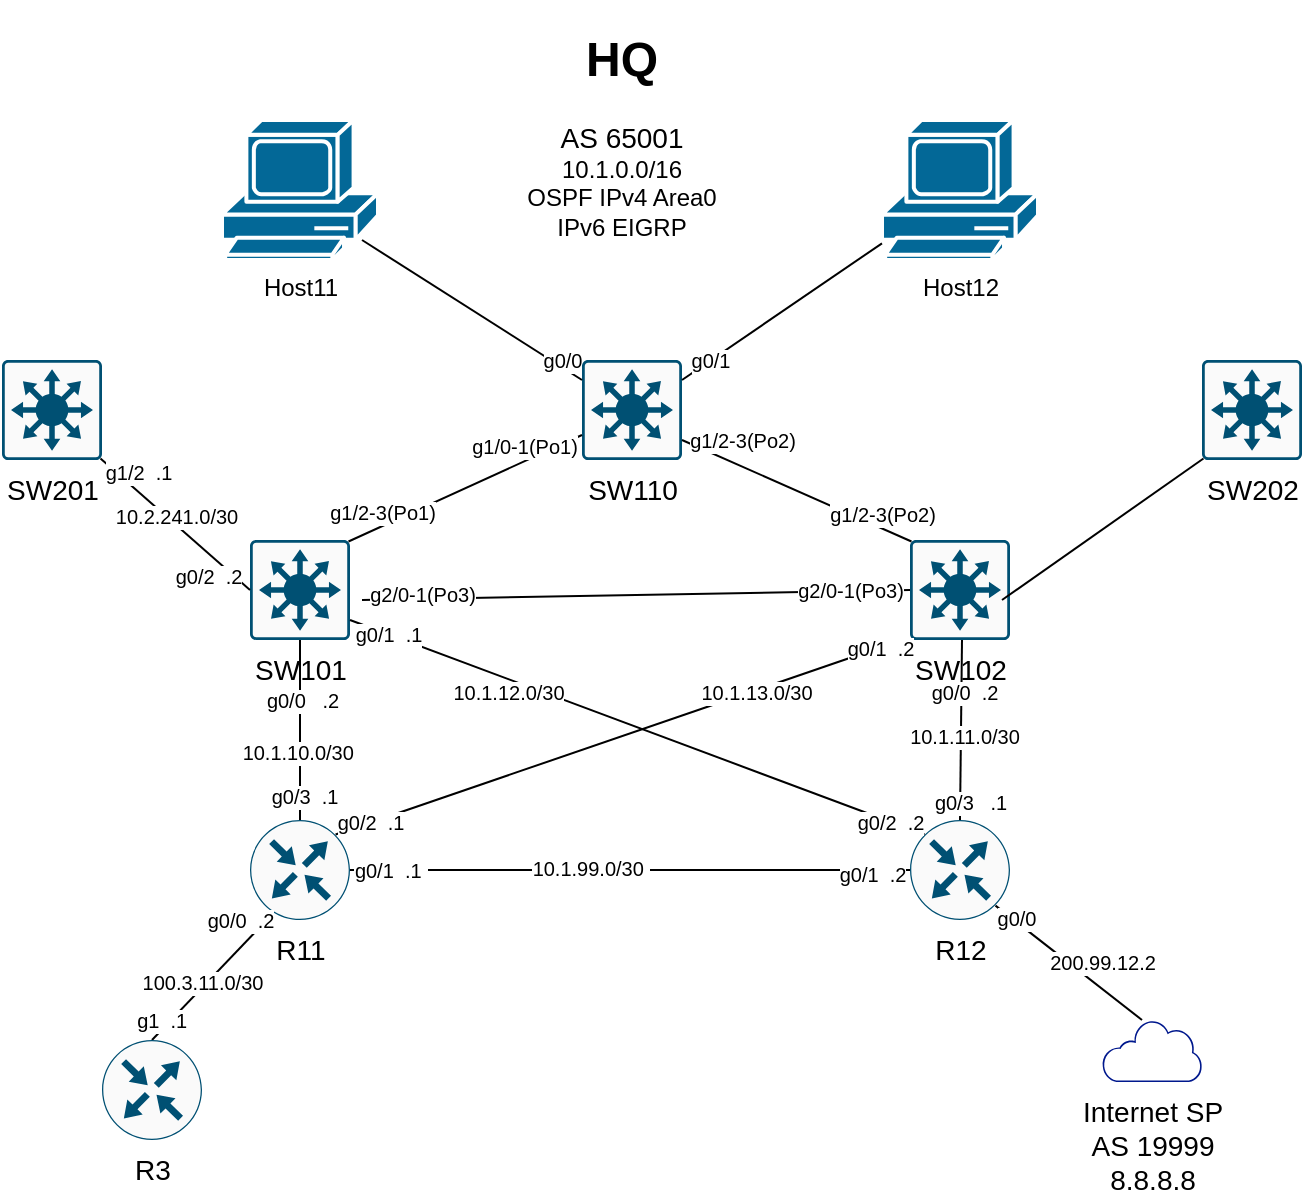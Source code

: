 <mxfile version="17.5.0" type="github">
  <diagram id="ce1GtgoNdSxTXqw0j8kx" name="Page-1">
    <mxGraphModel dx="1298" dy="802" grid="1" gridSize="10" guides="1" tooltips="1" connect="1" arrows="1" fold="1" page="1" pageScale="1" pageWidth="827" pageHeight="1169" math="0" shadow="0">
      <root>
        <mxCell id="0" />
        <mxCell id="1" parent="0" />
        <mxCell id="ygTqXombfREkRNXZ_lQi-1" value="Host11" style="shape=mxgraph.cisco.computers_and_peripherals.pc;html=1;pointerEvents=1;dashed=0;fillColor=#036897;strokeColor=#ffffff;strokeWidth=2;verticalLabelPosition=bottom;verticalAlign=top;align=center;outlineConnect=0;" vertex="1" parent="1">
          <mxGeometry x="170" y="80" width="78" height="70" as="geometry" />
        </mxCell>
        <mxCell id="ygTqXombfREkRNXZ_lQi-2" value="Host12" style="shape=mxgraph.cisco.computers_and_peripherals.pc;html=1;pointerEvents=1;dashed=0;fillColor=#036897;strokeColor=#ffffff;strokeWidth=2;verticalLabelPosition=bottom;verticalAlign=top;align=center;outlineConnect=0;" vertex="1" parent="1">
          <mxGeometry x="500" y="80" width="78" height="70" as="geometry" />
        </mxCell>
        <mxCell id="ygTqXombfREkRNXZ_lQi-3" value="&lt;h1&gt;HQ&lt;/h1&gt;&lt;div&gt;&lt;font style=&quot;font-size: 14px&quot;&gt;AS 65001&lt;/font&gt;&lt;/div&gt;&lt;div&gt;10.1.0.0/16&lt;/div&gt;&lt;div&gt;OSPF IPv4 Area0&lt;/div&gt;&lt;div&gt;IPv6 EIGRP&lt;/div&gt;" style="text;html=1;strokeColor=none;fillColor=none;spacing=5;spacingTop=-20;whiteSpace=wrap;overflow=hidden;rounded=0;align=center;" vertex="1" parent="1">
          <mxGeometry x="310" y="30" width="120" height="120" as="geometry" />
        </mxCell>
        <mxCell id="ygTqXombfREkRNXZ_lQi-4" value="SW110" style="sketch=0;points=[[0.015,0.015,0],[0.985,0.015,0],[0.985,0.985,0],[0.015,0.985,0],[0.25,0,0],[0.5,0,0],[0.75,0,0],[1,0.25,0],[1,0.5,0],[1,0.75,0],[0.75,1,0],[0.5,1,0],[0.25,1,0],[0,0.75,0],[0,0.5,0],[0,0.25,0]];verticalLabelPosition=bottom;html=1;verticalAlign=top;aspect=fixed;align=center;pointerEvents=1;shape=mxgraph.cisco19.rect;prIcon=l3_switch;fillColor=#FAFAFA;strokeColor=#005073;fontSize=14;" vertex="1" parent="1">
          <mxGeometry x="350" y="200" width="50" height="50" as="geometry" />
        </mxCell>
        <mxCell id="ygTqXombfREkRNXZ_lQi-5" value="SW101" style="sketch=0;points=[[0.015,0.015,0],[0.985,0.015,0],[0.985,0.985,0],[0.015,0.985,0],[0.25,0,0],[0.5,0,0],[0.75,0,0],[1,0.25,0],[1,0.5,0],[1,0.75,0],[0.75,1,0],[0.5,1,0],[0.25,1,0],[0,0.75,0],[0,0.5,0],[0,0.25,0]];verticalLabelPosition=bottom;html=1;verticalAlign=top;aspect=fixed;align=center;pointerEvents=1;shape=mxgraph.cisco19.rect;prIcon=l3_switch;fillColor=#FAFAFA;strokeColor=#005073;fontSize=14;" vertex="1" parent="1">
          <mxGeometry x="184" y="290" width="50" height="50" as="geometry" />
        </mxCell>
        <mxCell id="ygTqXombfREkRNXZ_lQi-6" value="SW102" style="sketch=0;points=[[0.015,0.015,0],[0.985,0.015,0],[0.985,0.985,0],[0.015,0.985,0],[0.25,0,0],[0.5,0,0],[0.75,0,0],[1,0.25,0],[1,0.5,0],[1,0.75,0],[0.75,1,0],[0.5,1,0],[0.25,1,0],[0,0.75,0],[0,0.5,0],[0,0.25,0]];verticalLabelPosition=bottom;html=1;verticalAlign=top;aspect=fixed;align=center;pointerEvents=1;shape=mxgraph.cisco19.rect;prIcon=l3_switch;fillColor=#FAFAFA;strokeColor=#005073;fontSize=14;" vertex="1" parent="1">
          <mxGeometry x="514" y="290" width="50" height="50" as="geometry" />
        </mxCell>
        <mxCell id="ygTqXombfREkRNXZ_lQi-7" value="R11" style="sketch=0;points=[[0.5,0,0],[1,0.5,0],[0.5,1,0],[0,0.5,0],[0.145,0.145,0],[0.856,0.145,0],[0.855,0.856,0],[0.145,0.855,0]];verticalLabelPosition=bottom;html=1;verticalAlign=top;aspect=fixed;align=center;pointerEvents=1;shape=mxgraph.cisco19.rect;prIcon=router;fillColor=#FAFAFA;strokeColor=#005073;fontSize=14;" vertex="1" parent="1">
          <mxGeometry x="184" y="430" width="50" height="50" as="geometry" />
        </mxCell>
        <mxCell id="ygTqXombfREkRNXZ_lQi-8" value="R12" style="sketch=0;points=[[0.5,0,0],[1,0.5,0],[0.5,1,0],[0,0.5,0],[0.145,0.145,0],[0.856,0.145,0],[0.855,0.856,0],[0.145,0.855,0]];verticalLabelPosition=bottom;html=1;verticalAlign=top;aspect=fixed;align=center;pointerEvents=1;shape=mxgraph.cisco19.rect;prIcon=router;fillColor=#FAFAFA;strokeColor=#005073;fontSize=14;" vertex="1" parent="1">
          <mxGeometry x="514" y="430" width="50" height="50" as="geometry" />
        </mxCell>
        <mxCell id="ygTqXombfREkRNXZ_lQi-10" value="" style="endArrow=none;html=1;rounded=0;fontSize=14;" edge="1" parent="1" target="ygTqXombfREkRNXZ_lQi-2">
          <mxGeometry width="50" height="50" relative="1" as="geometry">
            <mxPoint x="400" y="210" as="sourcePoint" />
            <mxPoint x="450" y="160" as="targetPoint" />
          </mxGeometry>
        </mxCell>
        <mxCell id="ygTqXombfREkRNXZ_lQi-26" value="g0/1" style="edgeLabel;html=1;align=center;verticalAlign=middle;resizable=0;points=[];fontSize=10;" vertex="1" connectable="0" parent="ygTqXombfREkRNXZ_lQi-10">
          <mxGeometry x="-0.766" y="-1" relative="1" as="geometry">
            <mxPoint x="2" y="-3" as="offset" />
          </mxGeometry>
        </mxCell>
        <mxCell id="ygTqXombfREkRNXZ_lQi-12" value="" style="endArrow=none;html=1;rounded=0;fontSize=14;" edge="1" parent="1">
          <mxGeometry width="50" height="50" relative="1" as="geometry">
            <mxPoint x="350" y="210" as="sourcePoint" />
            <mxPoint x="240" y="140" as="targetPoint" />
          </mxGeometry>
        </mxCell>
        <mxCell id="ygTqXombfREkRNXZ_lQi-25" value="g0/0" style="edgeLabel;html=1;align=center;verticalAlign=middle;resizable=0;points=[];fontSize=10;" vertex="1" connectable="0" parent="ygTqXombfREkRNXZ_lQi-12">
          <mxGeometry x="-0.612" y="1" relative="1" as="geometry">
            <mxPoint x="12" y="3" as="offset" />
          </mxGeometry>
        </mxCell>
        <mxCell id="ygTqXombfREkRNXZ_lQi-13" value="" style="endArrow=none;html=1;rounded=0;fontSize=14;entryX=0;entryY=0.75;entryDx=0;entryDy=0;entryPerimeter=0;exitX=0.985;exitY=0.015;exitDx=0;exitDy=0;exitPerimeter=0;" edge="1" parent="1" source="ygTqXombfREkRNXZ_lQi-5" target="ygTqXombfREkRNXZ_lQi-4">
          <mxGeometry width="50" height="50" relative="1" as="geometry">
            <mxPoint x="230" y="330" as="sourcePoint" />
            <mxPoint x="280" y="280" as="targetPoint" />
          </mxGeometry>
        </mxCell>
        <mxCell id="ygTqXombfREkRNXZ_lQi-27" value="g1/0-1(Po1)" style="edgeLabel;html=1;align=center;verticalAlign=middle;resizable=0;points=[];fontSize=10;" vertex="1" connectable="0" parent="ygTqXombfREkRNXZ_lQi-13">
          <mxGeometry x="0.469" y="2" relative="1" as="geometry">
            <mxPoint x="2" y="-7" as="offset" />
          </mxGeometry>
        </mxCell>
        <mxCell id="ygTqXombfREkRNXZ_lQi-29" value="g1/2-3(Po1)" style="edgeLabel;html=1;align=center;verticalAlign=middle;resizable=0;points=[];fontSize=10;" vertex="1" connectable="0" parent="ygTqXombfREkRNXZ_lQi-13">
          <mxGeometry x="-0.75" relative="1" as="geometry">
            <mxPoint x="2" y="-8" as="offset" />
          </mxGeometry>
        </mxCell>
        <mxCell id="ygTqXombfREkRNXZ_lQi-14" value="" style="endArrow=none;html=1;rounded=0;fontSize=14;exitX=0.856;exitY=0.145;exitDx=0;exitDy=0;exitPerimeter=0;" edge="1" parent="1" source="ygTqXombfREkRNXZ_lQi-7">
          <mxGeometry width="50" height="50" relative="1" as="geometry">
            <mxPoint x="234" y="450" as="sourcePoint" />
            <mxPoint x="510" y="340" as="targetPoint" />
          </mxGeometry>
        </mxCell>
        <mxCell id="ygTqXombfREkRNXZ_lQi-34" value="g0/2&amp;nbsp; .1" style="edgeLabel;html=1;align=center;verticalAlign=middle;resizable=0;points=[];fontSize=10;" vertex="1" connectable="0" parent="ygTqXombfREkRNXZ_lQi-14">
          <mxGeometry x="-0.875" y="1" relative="1" as="geometry">
            <mxPoint as="offset" />
          </mxGeometry>
        </mxCell>
        <mxCell id="ygTqXombfREkRNXZ_lQi-52" value="10.1.13.0/30" style="edgeLabel;html=1;align=center;verticalAlign=middle;resizable=0;points=[];fontSize=10;" vertex="1" connectable="0" parent="ygTqXombfREkRNXZ_lQi-14">
          <mxGeometry x="0.545" y="2" relative="1" as="geometry">
            <mxPoint x="-8" y="6" as="offset" />
          </mxGeometry>
        </mxCell>
        <mxCell id="ygTqXombfREkRNXZ_lQi-60" value="g0/1&amp;nbsp; .2" style="edgeLabel;html=1;align=center;verticalAlign=middle;resizable=0;points=[];fontSize=10;" vertex="1" connectable="0" parent="ygTqXombfREkRNXZ_lQi-14">
          <mxGeometry x="0.923" relative="1" as="geometry">
            <mxPoint as="offset" />
          </mxGeometry>
        </mxCell>
        <mxCell id="ygTqXombfREkRNXZ_lQi-15" value="" style="endArrow=none;html=1;rounded=0;fontSize=14;entryX=0.015;entryY=0.015;entryDx=0;entryDy=0;entryPerimeter=0;" edge="1" parent="1" target="ygTqXombfREkRNXZ_lQi-6">
          <mxGeometry width="50" height="50" relative="1" as="geometry">
            <mxPoint x="400" y="240" as="sourcePoint" />
            <mxPoint x="510" y="310" as="targetPoint" />
          </mxGeometry>
        </mxCell>
        <mxCell id="ygTqXombfREkRNXZ_lQi-28" value="g1/2-3(Po2)" style="edgeLabel;html=1;align=center;verticalAlign=middle;resizable=0;points=[];fontSize=10;" vertex="1" connectable="0" parent="ygTqXombfREkRNXZ_lQi-15">
          <mxGeometry x="-0.804" y="-1" relative="1" as="geometry">
            <mxPoint x="19" y="-6" as="offset" />
          </mxGeometry>
        </mxCell>
        <mxCell id="ygTqXombfREkRNXZ_lQi-30" value="g1/2-3(Po2)" style="edgeLabel;html=1;align=center;verticalAlign=middle;resizable=0;points=[];fontSize=10;" vertex="1" connectable="0" parent="ygTqXombfREkRNXZ_lQi-15">
          <mxGeometry x="0.602" relative="1" as="geometry">
            <mxPoint x="8" y="-4" as="offset" />
          </mxGeometry>
        </mxCell>
        <mxCell id="ygTqXombfREkRNXZ_lQi-16" value="" style="endArrow=none;html=1;rounded=0;fontSize=14;entryX=0.145;entryY=0.145;entryDx=0;entryDy=0;entryPerimeter=0;" edge="1" parent="1" target="ygTqXombfREkRNXZ_lQi-8">
          <mxGeometry width="50" height="50" relative="1" as="geometry">
            <mxPoint x="234" y="330" as="sourcePoint" />
            <mxPoint x="520" y="440" as="targetPoint" />
          </mxGeometry>
        </mxCell>
        <mxCell id="ygTqXombfREkRNXZ_lQi-31" value="g0/1&amp;nbsp; .1" style="edgeLabel;html=1;align=center;verticalAlign=middle;resizable=0;points=[];fontSize=10;" vertex="1" connectable="0" parent="ygTqXombfREkRNXZ_lQi-16">
          <mxGeometry x="-0.899" y="-1" relative="1" as="geometry">
            <mxPoint x="5" as="offset" />
          </mxGeometry>
        </mxCell>
        <mxCell id="ygTqXombfREkRNXZ_lQi-37" value="g0/2&amp;nbsp; .2" style="edgeLabel;html=1;align=center;verticalAlign=middle;resizable=0;points=[];fontSize=10;" vertex="1" connectable="0" parent="ygTqXombfREkRNXZ_lQi-16">
          <mxGeometry x="0.879" relative="1" as="geometry">
            <mxPoint as="offset" />
          </mxGeometry>
        </mxCell>
        <mxCell id="ygTqXombfREkRNXZ_lQi-51" value="10.1.12.0/30" style="edgeLabel;html=1;align=center;verticalAlign=middle;resizable=0;points=[];fontSize=10;" vertex="1" connectable="0" parent="ygTqXombfREkRNXZ_lQi-16">
          <mxGeometry x="-0.584" y="1" relative="1" as="geometry">
            <mxPoint x="18" y="14" as="offset" />
          </mxGeometry>
        </mxCell>
        <mxCell id="ygTqXombfREkRNXZ_lQi-17" value="" style="endArrow=none;html=1;rounded=0;fontSize=14;exitX=0.5;exitY=0;exitDx=0;exitDy=0;exitPerimeter=0;" edge="1" parent="1" source="ygTqXombfREkRNXZ_lQi-7" target="ygTqXombfREkRNXZ_lQi-5">
          <mxGeometry width="50" height="50" relative="1" as="geometry">
            <mxPoint x="120" y="420" as="sourcePoint" />
            <mxPoint x="170" y="370" as="targetPoint" />
          </mxGeometry>
        </mxCell>
        <mxCell id="ygTqXombfREkRNXZ_lQi-32" value="g0/0&amp;nbsp; &amp;nbsp;.2" style="edgeLabel;html=1;align=center;verticalAlign=middle;resizable=0;points=[];fontSize=10;" vertex="1" connectable="0" parent="ygTqXombfREkRNXZ_lQi-17">
          <mxGeometry x="0.211" y="-3" relative="1" as="geometry">
            <mxPoint x="-2" y="-6" as="offset" />
          </mxGeometry>
        </mxCell>
        <mxCell id="ygTqXombfREkRNXZ_lQi-33" value="g0/3&amp;nbsp; .1" style="edgeLabel;html=1;align=center;verticalAlign=middle;resizable=0;points=[];fontSize=10;" vertex="1" connectable="0" parent="ygTqXombfREkRNXZ_lQi-17">
          <mxGeometry x="-0.7" y="-2" relative="1" as="geometry">
            <mxPoint y="1" as="offset" />
          </mxGeometry>
        </mxCell>
        <mxCell id="ygTqXombfREkRNXZ_lQi-50" value="10.1.10.0/30&amp;nbsp;" style="edgeLabel;html=1;align=center;verticalAlign=middle;resizable=0;points=[];fontSize=10;" vertex="1" connectable="0" parent="ygTqXombfREkRNXZ_lQi-17">
          <mxGeometry x="-0.211" relative="1" as="geometry">
            <mxPoint y="1" as="offset" />
          </mxGeometry>
        </mxCell>
        <mxCell id="ygTqXombfREkRNXZ_lQi-19" value="" style="endArrow=none;html=1;rounded=0;fontSize=14;exitX=0.5;exitY=0;exitDx=0;exitDy=0;exitPerimeter=0;" edge="1" parent="1" source="ygTqXombfREkRNXZ_lQi-8">
          <mxGeometry width="50" height="50" relative="1" as="geometry">
            <mxPoint x="490" y="390" as="sourcePoint" />
            <mxPoint x="540" y="340" as="targetPoint" />
          </mxGeometry>
        </mxCell>
        <mxCell id="ygTqXombfREkRNXZ_lQi-53" value="10.1.11.0/30" style="edgeLabel;html=1;align=center;verticalAlign=middle;resizable=0;points=[];fontSize=10;" vertex="1" connectable="0" parent="ygTqXombfREkRNXZ_lQi-19">
          <mxGeometry x="-0.055" y="-1" relative="1" as="geometry">
            <mxPoint as="offset" />
          </mxGeometry>
        </mxCell>
        <mxCell id="ygTqXombfREkRNXZ_lQi-58" value="g0/0&amp;nbsp; .2" style="edgeLabel;html=1;align=center;verticalAlign=middle;resizable=0;points=[];fontSize=10;" vertex="1" connectable="0" parent="ygTqXombfREkRNXZ_lQi-19">
          <mxGeometry x="0.478" y="-1" relative="1" as="geometry">
            <mxPoint y="2" as="offset" />
          </mxGeometry>
        </mxCell>
        <mxCell id="ygTqXombfREkRNXZ_lQi-59" value="g0/3&amp;nbsp; &amp;nbsp;.1" style="edgeLabel;html=1;align=center;verticalAlign=middle;resizable=0;points=[];fontSize=10;" vertex="1" connectable="0" parent="ygTqXombfREkRNXZ_lQi-19">
          <mxGeometry x="-0.678" y="-1" relative="1" as="geometry">
            <mxPoint x="4" y="5" as="offset" />
          </mxGeometry>
        </mxCell>
        <mxCell id="ygTqXombfREkRNXZ_lQi-20" value="" style="endArrow=none;html=1;rounded=0;fontSize=14;entryX=0;entryY=0.5;entryDx=0;entryDy=0;entryPerimeter=0;" edge="1" parent="1" target="ygTqXombfREkRNXZ_lQi-6">
          <mxGeometry width="50" height="50" relative="1" as="geometry">
            <mxPoint x="240" y="320" as="sourcePoint" />
            <mxPoint x="280" y="270" as="targetPoint" />
          </mxGeometry>
        </mxCell>
        <mxCell id="ygTqXombfREkRNXZ_lQi-21" value="&lt;font style=&quot;font-size: 10px&quot;&gt;g2/0-1(Po3)&lt;/font&gt;" style="edgeLabel;html=1;align=center;verticalAlign=middle;resizable=0;points=[];fontSize=14;" vertex="1" connectable="0" parent="ygTqXombfREkRNXZ_lQi-20">
          <mxGeometry x="0.847" y="-2" relative="1" as="geometry">
            <mxPoint x="-9" y="-4" as="offset" />
          </mxGeometry>
        </mxCell>
        <mxCell id="ygTqXombfREkRNXZ_lQi-24" value="g2/0-1(Po3)" style="edgeLabel;html=1;align=center;verticalAlign=middle;resizable=0;points=[];fontSize=10;" vertex="1" connectable="0" parent="ygTqXombfREkRNXZ_lQi-20">
          <mxGeometry x="-0.759" y="-1" relative="1" as="geometry">
            <mxPoint x="-3" y="-4" as="offset" />
          </mxGeometry>
        </mxCell>
        <mxCell id="ygTqXombfREkRNXZ_lQi-23" value="" style="endArrow=none;html=1;rounded=0;fontSize=14;entryX=0;entryY=0.5;entryDx=0;entryDy=0;entryPerimeter=0;exitX=1;exitY=0.5;exitDx=0;exitDy=0;exitPerimeter=0;" edge="1" parent="1" source="ygTqXombfREkRNXZ_lQi-7" target="ygTqXombfREkRNXZ_lQi-8">
          <mxGeometry width="50" height="50" relative="1" as="geometry">
            <mxPoint x="220" y="480" as="sourcePoint" />
            <mxPoint x="270" y="430" as="targetPoint" />
          </mxGeometry>
        </mxCell>
        <mxCell id="ygTqXombfREkRNXZ_lQi-35" value="g0/1&amp;nbsp; .1&amp;nbsp;" style="edgeLabel;html=1;align=center;verticalAlign=middle;resizable=0;points=[];fontSize=10;" vertex="1" connectable="0" parent="ygTqXombfREkRNXZ_lQi-23">
          <mxGeometry x="-0.714" y="-2" relative="1" as="geometry">
            <mxPoint x="-20" y="-2" as="offset" />
          </mxGeometry>
        </mxCell>
        <mxCell id="ygTqXombfREkRNXZ_lQi-38" value="g0/1&amp;nbsp; .2" style="edgeLabel;html=1;align=center;verticalAlign=middle;resizable=0;points=[];fontSize=10;" vertex="1" connectable="0" parent="ygTqXombfREkRNXZ_lQi-23">
          <mxGeometry x="0.864" y="-1" relative="1" as="geometry">
            <mxPoint y="1" as="offset" />
          </mxGeometry>
        </mxCell>
        <mxCell id="ygTqXombfREkRNXZ_lQi-54" value="10.1.99.0/30&amp;nbsp;" style="edgeLabel;html=1;align=center;verticalAlign=middle;resizable=0;points=[];fontSize=10;" vertex="1" connectable="0" parent="ygTqXombfREkRNXZ_lQi-23">
          <mxGeometry x="-0.143" y="2" relative="1" as="geometry">
            <mxPoint y="1" as="offset" />
          </mxGeometry>
        </mxCell>
        <mxCell id="ygTqXombfREkRNXZ_lQi-39" value="" style="endArrow=none;html=1;rounded=0;fontSize=10;entryX=0.12;entryY=1.05;entryDx=0;entryDy=0;entryPerimeter=0;exitX=0.5;exitY=0;exitDx=0;exitDy=0;exitPerimeter=0;" edge="1" parent="1" source="ygTqXombfREkRNXZ_lQi-43" target="ygTqXombfREkRNXZ_lQi-7">
          <mxGeometry width="50" height="50" relative="1" as="geometry">
            <mxPoint x="150" y="530" as="sourcePoint" />
            <mxPoint x="200" y="480" as="targetPoint" />
          </mxGeometry>
        </mxCell>
        <mxCell id="ygTqXombfREkRNXZ_lQi-41" value="g0/0&amp;nbsp; .2" style="edgeLabel;html=1;align=center;verticalAlign=middle;resizable=0;points=[];fontSize=10;" vertex="1" connectable="0" parent="ygTqXombfREkRNXZ_lQi-39">
          <mxGeometry x="0.311" y="-1" relative="1" as="geometry">
            <mxPoint x="7" y="-23" as="offset" />
          </mxGeometry>
        </mxCell>
        <mxCell id="ygTqXombfREkRNXZ_lQi-55" value="100.3.11.0/30" style="edgeLabel;html=1;align=center;verticalAlign=middle;resizable=0;points=[];fontSize=10;" vertex="1" connectable="0" parent="ygTqXombfREkRNXZ_lQi-39">
          <mxGeometry x="-0.278" y="1" relative="1" as="geometry">
            <mxPoint x="6" y="-8" as="offset" />
          </mxGeometry>
        </mxCell>
        <mxCell id="ygTqXombfREkRNXZ_lQi-56" value="g1&amp;nbsp; .1&amp;nbsp;" style="edgeLabel;html=1;align=center;verticalAlign=middle;resizable=0;points=[];fontSize=10;" vertex="1" connectable="0" parent="ygTqXombfREkRNXZ_lQi-39">
          <mxGeometry x="-0.565" y="-1" relative="1" as="geometry">
            <mxPoint x="-7" y="2" as="offset" />
          </mxGeometry>
        </mxCell>
        <mxCell id="ygTqXombfREkRNXZ_lQi-40" value="" style="endArrow=none;html=1;rounded=0;fontSize=10;entryX=0.855;entryY=0.856;entryDx=0;entryDy=0;entryPerimeter=0;" edge="1" parent="1" target="ygTqXombfREkRNXZ_lQi-8">
          <mxGeometry width="50" height="50" relative="1" as="geometry">
            <mxPoint x="630" y="530" as="sourcePoint" />
            <mxPoint x="540" y="480" as="targetPoint" />
          </mxGeometry>
        </mxCell>
        <mxCell id="ygTqXombfREkRNXZ_lQi-42" value="g0/0" style="edgeLabel;html=1;align=center;verticalAlign=middle;resizable=0;points=[];fontSize=10;" vertex="1" connectable="0" parent="ygTqXombfREkRNXZ_lQi-40">
          <mxGeometry x="0.75" y="-2" relative="1" as="geometry">
            <mxPoint as="offset" />
          </mxGeometry>
        </mxCell>
        <mxCell id="ygTqXombfREkRNXZ_lQi-57" value="200.99.12.2" style="edgeLabel;html=1;align=center;verticalAlign=middle;resizable=0;points=[];fontSize=10;" vertex="1" connectable="0" parent="ygTqXombfREkRNXZ_lQi-40">
          <mxGeometry x="0.324" y="-1" relative="1" as="geometry">
            <mxPoint x="28" y="9" as="offset" />
          </mxGeometry>
        </mxCell>
        <mxCell id="ygTqXombfREkRNXZ_lQi-43" value="&lt;font style=&quot;font-size: 14px&quot;&gt;R3&lt;/font&gt;" style="sketch=0;points=[[0.5,0,0],[1,0.5,0],[0.5,1,0],[0,0.5,0],[0.145,0.145,0],[0.856,0.145,0],[0.855,0.856,0],[0.145,0.855,0]];verticalLabelPosition=bottom;html=1;verticalAlign=top;aspect=fixed;align=center;pointerEvents=1;shape=mxgraph.cisco19.rect;prIcon=router;fillColor=#FAFAFA;strokeColor=#005073;fontSize=10;" vertex="1" parent="1">
          <mxGeometry x="110" y="540" width="50" height="50" as="geometry" />
        </mxCell>
        <mxCell id="ygTqXombfREkRNXZ_lQi-44" value="SW201" style="sketch=0;points=[[0.015,0.015,0],[0.985,0.015,0],[0.985,0.985,0],[0.015,0.985,0],[0.25,0,0],[0.5,0,0],[0.75,0,0],[1,0.25,0],[1,0.5,0],[1,0.75,0],[0.75,1,0],[0.5,1,0],[0.25,1,0],[0,0.75,0],[0,0.5,0],[0,0.25,0]];verticalLabelPosition=bottom;html=1;verticalAlign=top;aspect=fixed;align=center;pointerEvents=1;shape=mxgraph.cisco19.rect;prIcon=l3_switch;fillColor=#FAFAFA;strokeColor=#005073;fontSize=14;" vertex="1" parent="1">
          <mxGeometry x="60" y="200" width="50" height="50" as="geometry" />
        </mxCell>
        <mxCell id="ygTqXombfREkRNXZ_lQi-45" value="SW202" style="sketch=0;points=[[0.015,0.015,0],[0.985,0.015,0],[0.985,0.985,0],[0.015,0.985,0],[0.25,0,0],[0.5,0,0],[0.75,0,0],[1,0.25,0],[1,0.5,0],[1,0.75,0],[0.75,1,0],[0.5,1,0],[0.25,1,0],[0,0.75,0],[0,0.5,0],[0,0.25,0]];verticalLabelPosition=bottom;html=1;verticalAlign=top;aspect=fixed;align=center;pointerEvents=1;shape=mxgraph.cisco19.rect;prIcon=l3_switch;fillColor=#FAFAFA;strokeColor=#005073;fontSize=14;" vertex="1" parent="1">
          <mxGeometry x="660" y="200" width="50" height="50" as="geometry" />
        </mxCell>
        <mxCell id="ygTqXombfREkRNXZ_lQi-46" value="" style="endArrow=none;html=1;rounded=0;fontSize=14;entryX=0.015;entryY=0.985;entryDx=0;entryDy=0;entryPerimeter=0;" edge="1" parent="1" target="ygTqXombfREkRNXZ_lQi-45">
          <mxGeometry width="50" height="50" relative="1" as="geometry">
            <mxPoint x="560" y="320" as="sourcePoint" />
            <mxPoint x="610" y="270" as="targetPoint" />
          </mxGeometry>
        </mxCell>
        <mxCell id="ygTqXombfREkRNXZ_lQi-47" value="" style="endArrow=none;html=1;rounded=0;fontSize=14;entryX=0;entryY=0.5;entryDx=0;entryDy=0;entryPerimeter=0;exitX=0.985;exitY=0.985;exitDx=0;exitDy=0;exitPerimeter=0;" edge="1" parent="1" source="ygTqXombfREkRNXZ_lQi-44" target="ygTqXombfREkRNXZ_lQi-5">
          <mxGeometry width="50" height="50" relative="1" as="geometry">
            <mxPoint x="80" y="290" as="sourcePoint" />
            <mxPoint x="130" y="240" as="targetPoint" />
          </mxGeometry>
        </mxCell>
        <mxCell id="ygTqXombfREkRNXZ_lQi-49" value="10.2.241.0/30" style="edgeLabel;html=1;align=center;verticalAlign=middle;resizable=0;points=[];fontSize=10;" vertex="1" connectable="0" parent="ygTqXombfREkRNXZ_lQi-47">
          <mxGeometry x="-0.058" y="3" relative="1" as="geometry">
            <mxPoint as="offset" />
          </mxGeometry>
        </mxCell>
        <mxCell id="ygTqXombfREkRNXZ_lQi-61" value="g1/2&amp;nbsp; .1" style="edgeLabel;html=1;align=center;verticalAlign=middle;resizable=0;points=[];fontSize=10;" vertex="1" connectable="0" parent="ygTqXombfREkRNXZ_lQi-47">
          <mxGeometry x="-0.747" y="3" relative="1" as="geometry">
            <mxPoint x="7" as="offset" />
          </mxGeometry>
        </mxCell>
        <mxCell id="ygTqXombfREkRNXZ_lQi-62" value="g0/2&amp;nbsp; .2" style="edgeLabel;html=1;align=center;verticalAlign=middle;resizable=0;points=[];fontSize=10;" vertex="1" connectable="0" parent="ygTqXombfREkRNXZ_lQi-47">
          <mxGeometry x="0.645" relative="1" as="geometry">
            <mxPoint x="-8" y="4" as="offset" />
          </mxGeometry>
        </mxCell>
        <mxCell id="ygTqXombfREkRNXZ_lQi-48" value="Internet SP&lt;br&gt;AS 19999&lt;br&gt;8.8.8.8" style="sketch=0;aspect=fixed;pointerEvents=1;shadow=0;dashed=0;html=1;strokeColor=none;labelPosition=center;verticalLabelPosition=bottom;verticalAlign=top;align=center;fillColor=#00188D;shape=mxgraph.mscae.enterprise.internet_hollow;fontSize=14;" vertex="1" parent="1">
          <mxGeometry x="610" y="530" width="50" height="31" as="geometry" />
        </mxCell>
      </root>
    </mxGraphModel>
  </diagram>
</mxfile>
